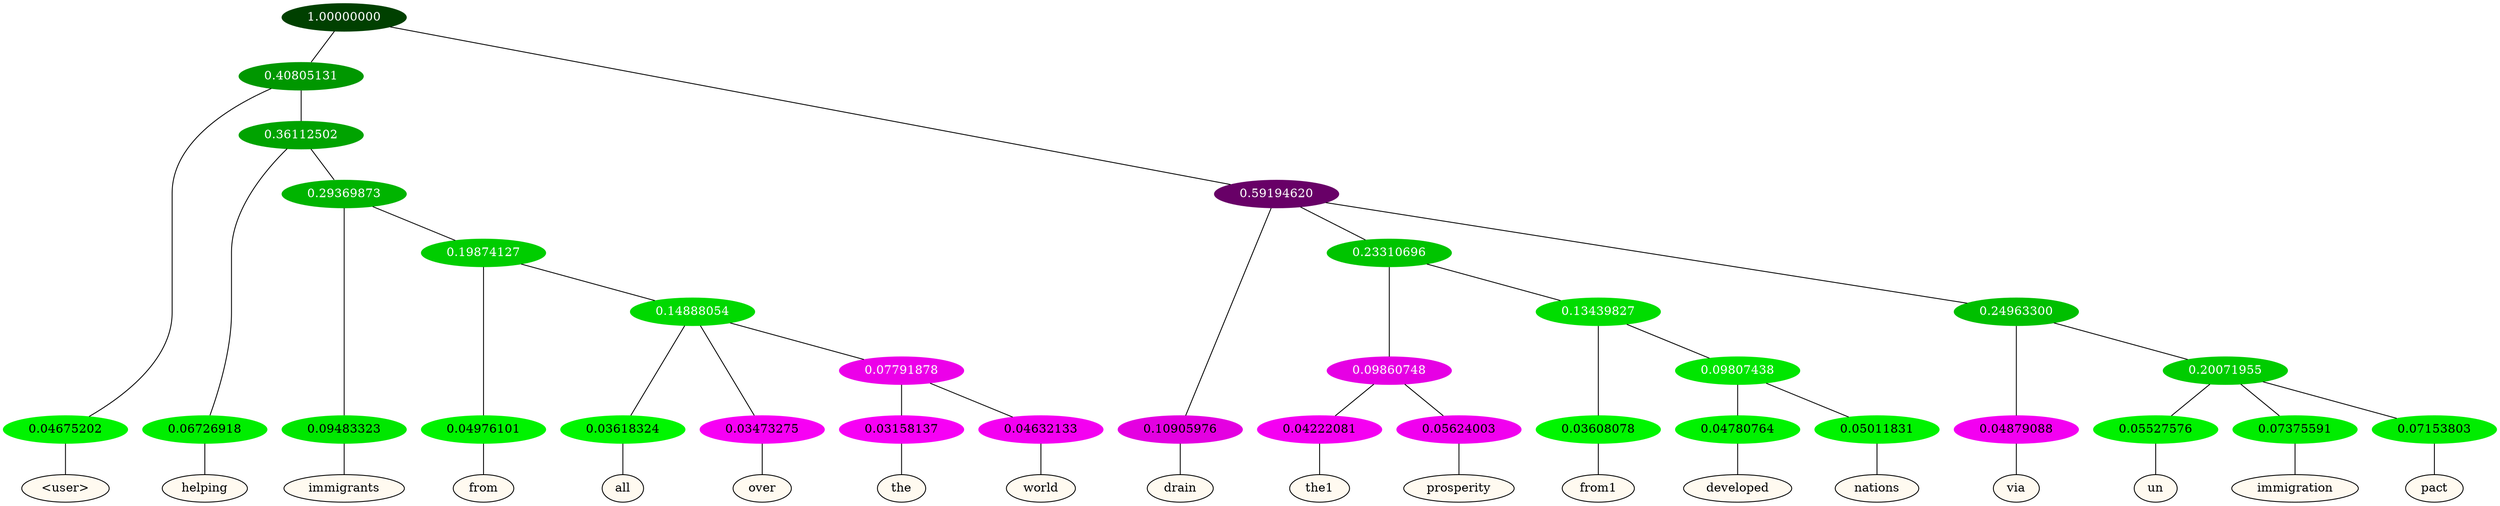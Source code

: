 graph {
	node [format=png height=0.15 nodesep=0.001 ordering=out overlap=prism overlap_scaling=0.01 ranksep=0.001 ratio=0.2 style=filled width=0.15]
	{
		rank=same
		a_w_3 [label="\<user\>" color=black fillcolor=floralwhite style="filled,solid"]
		a_w_8 [label=helping color=black fillcolor=floralwhite style="filled,solid"]
		a_w_14 [label=immigrants color=black fillcolor=floralwhite style="filled,solid"]
		a_w_23 [label=from color=black fillcolor=floralwhite style="filled,solid"]
		a_w_27 [label=all color=black fillcolor=floralwhite style="filled,solid"]
		a_w_28 [label=over color=black fillcolor=floralwhite style="filled,solid"]
		a_w_30 [label=the color=black fillcolor=floralwhite style="filled,solid"]
		a_w_31 [label=world color=black fillcolor=floralwhite style="filled,solid"]
		a_w_5 [label=drain color=black fillcolor=floralwhite style="filled,solid"]
		a_w_16 [label=the1 color=black fillcolor=floralwhite style="filled,solid"]
		a_w_17 [label=prosperity color=black fillcolor=floralwhite style="filled,solid"]
		a_w_18 [label=from1 color=black fillcolor=floralwhite style="filled,solid"]
		a_w_25 [label=developed color=black fillcolor=floralwhite style="filled,solid"]
		a_w_26 [label=nations color=black fillcolor=floralwhite style="filled,solid"]
		a_w_12 [label=via color=black fillcolor=floralwhite style="filled,solid"]
		a_w_20 [label=un color=black fillcolor=floralwhite style="filled,solid"]
		a_w_21 [label=immigration color=black fillcolor=floralwhite style="filled,solid"]
		a_w_22 [label=pact color=black fillcolor=floralwhite style="filled,solid"]
	}
	a_n_3 -- a_w_3
	a_n_8 -- a_w_8
	a_n_14 -- a_w_14
	a_n_23 -- a_w_23
	a_n_27 -- a_w_27
	a_n_28 -- a_w_28
	a_n_30 -- a_w_30
	a_n_31 -- a_w_31
	a_n_5 -- a_w_5
	a_n_16 -- a_w_16
	a_n_17 -- a_w_17
	a_n_18 -- a_w_18
	a_n_25 -- a_w_25
	a_n_26 -- a_w_26
	a_n_12 -- a_w_12
	a_n_20 -- a_w_20
	a_n_21 -- a_w_21
	a_n_22 -- a_w_22
	{
		rank=same
		a_n_3 [label=0.04675202 color="0.334 1.000 0.953" fontcolor=black]
		a_n_8 [label=0.06726918 color="0.334 1.000 0.933" fontcolor=black]
		a_n_14 [label=0.09483323 color="0.334 1.000 0.905" fontcolor=black]
		a_n_23 [label=0.04976101 color="0.334 1.000 0.950" fontcolor=black]
		a_n_27 [label=0.03618324 color="0.334 1.000 0.964" fontcolor=black]
		a_n_28 [label=0.03473275 color="0.835 1.000 0.965" fontcolor=black]
		a_n_30 [label=0.03158137 color="0.835 1.000 0.968" fontcolor=black]
		a_n_31 [label=0.04632133 color="0.835 1.000 0.954" fontcolor=black]
		a_n_5 [label=0.10905976 color="0.835 1.000 0.891" fontcolor=black]
		a_n_16 [label=0.04222081 color="0.835 1.000 0.958" fontcolor=black]
		a_n_17 [label=0.05624003 color="0.835 1.000 0.944" fontcolor=black]
		a_n_18 [label=0.03608078 color="0.334 1.000 0.964" fontcolor=black]
		a_n_25 [label=0.04780764 color="0.334 1.000 0.952" fontcolor=black]
		a_n_26 [label=0.05011831 color="0.334 1.000 0.950" fontcolor=black]
		a_n_12 [label=0.04879088 color="0.835 1.000 0.951" fontcolor=black]
		a_n_20 [label=0.05527576 color="0.334 1.000 0.945" fontcolor=black]
		a_n_21 [label=0.07375591 color="0.334 1.000 0.926" fontcolor=black]
		a_n_22 [label=0.07153803 color="0.334 1.000 0.928" fontcolor=black]
	}
	a_n_0 [label=1.00000000 color="0.334 1.000 0.250" fontcolor=grey99]
	a_n_1 [label=0.40805131 color="0.334 1.000 0.592" fontcolor=grey99]
	a_n_0 -- a_n_1
	a_n_2 [label=0.59194620 color="0.835 1.000 0.408" fontcolor=grey99]
	a_n_0 -- a_n_2
	a_n_1 -- a_n_3
	a_n_4 [label=0.36112502 color="0.334 1.000 0.639" fontcolor=grey99]
	a_n_1 -- a_n_4
	a_n_2 -- a_n_5
	a_n_6 [label=0.23310696 color="0.334 1.000 0.767" fontcolor=grey99]
	a_n_2 -- a_n_6
	a_n_7 [label=0.24963300 color="0.334 1.000 0.750" fontcolor=grey99]
	a_n_2 -- a_n_7
	a_n_4 -- a_n_8
	a_n_9 [label=0.29369873 color="0.334 1.000 0.706" fontcolor=grey99]
	a_n_4 -- a_n_9
	a_n_10 [label=0.09860748 color="0.835 1.000 0.901" fontcolor=grey99]
	a_n_6 -- a_n_10
	a_n_11 [label=0.13439827 color="0.334 1.000 0.866" fontcolor=grey99]
	a_n_6 -- a_n_11
	a_n_7 -- a_n_12
	a_n_13 [label=0.20071955 color="0.334 1.000 0.799" fontcolor=grey99]
	a_n_7 -- a_n_13
	a_n_9 -- a_n_14
	a_n_15 [label=0.19874127 color="0.334 1.000 0.801" fontcolor=grey99]
	a_n_9 -- a_n_15
	a_n_10 -- a_n_16
	a_n_10 -- a_n_17
	a_n_11 -- a_n_18
	a_n_19 [label=0.09807438 color="0.334 1.000 0.902" fontcolor=grey99]
	a_n_11 -- a_n_19
	a_n_13 -- a_n_20
	a_n_13 -- a_n_21
	a_n_13 -- a_n_22
	a_n_15 -- a_n_23
	a_n_24 [label=0.14888054 color="0.334 1.000 0.851" fontcolor=grey99]
	a_n_15 -- a_n_24
	a_n_19 -- a_n_25
	a_n_19 -- a_n_26
	a_n_24 -- a_n_27
	a_n_24 -- a_n_28
	a_n_29 [label=0.07791878 color="0.835 1.000 0.922" fontcolor=grey99]
	a_n_24 -- a_n_29
	a_n_29 -- a_n_30
	a_n_29 -- a_n_31
}
